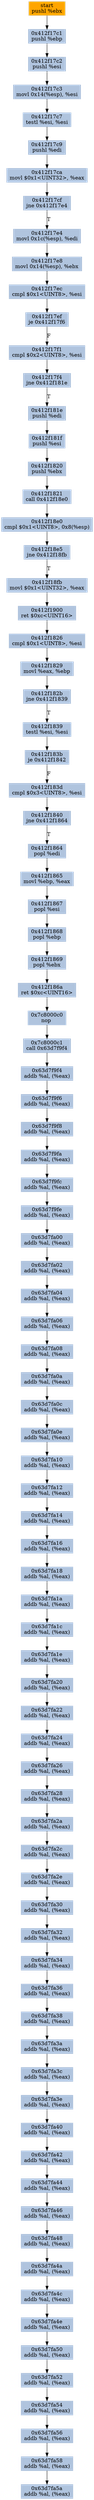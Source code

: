 digraph G {
node[shape=rectangle,style=filled,fillcolor=lightsteelblue,color=lightsteelblue]
bgcolor="transparent"
a0x412f17c0pushl_ebx[label="start\npushl %ebx",color="lightgrey",fillcolor="orange"];
a0x412f17c1pushl_ebp[label="0x412f17c1\npushl %ebp"];
a0x412f17c2pushl_esi[label="0x412f17c2\npushl %esi"];
a0x412f17c3movl_0x14esp__esi[label="0x412f17c3\nmovl 0x14(%esp), %esi"];
a0x412f17c7testl_esi_esi[label="0x412f17c7\ntestl %esi, %esi"];
a0x412f17c9pushl_edi[label="0x412f17c9\npushl %edi"];
a0x412f17camovl_0x1UINT32_eax[label="0x412f17ca\nmovl $0x1<UINT32>, %eax"];
a0x412f17cfjne_0x412f17e4[label="0x412f17cf\njne 0x412f17e4"];
a0x412f17e4movl_0x1cesp__edi[label="0x412f17e4\nmovl 0x1c(%esp), %edi"];
a0x412f17e8movl_0x14esp__ebx[label="0x412f17e8\nmovl 0x14(%esp), %ebx"];
a0x412f17eccmpl_0x1UINT8_esi[label="0x412f17ec\ncmpl $0x1<UINT8>, %esi"];
a0x412f17efje_0x412f17f6[label="0x412f17ef\nje 0x412f17f6"];
a0x412f17f1cmpl_0x2UINT8_esi[label="0x412f17f1\ncmpl $0x2<UINT8>, %esi"];
a0x412f17f4jne_0x412f181e[label="0x412f17f4\njne 0x412f181e"];
a0x412f181epushl_edi[label="0x412f181e\npushl %edi"];
a0x412f181fpushl_esi[label="0x412f181f\npushl %esi"];
a0x412f1820pushl_ebx[label="0x412f1820\npushl %ebx"];
a0x412f1821call_0x412f18e0[label="0x412f1821\ncall 0x412f18e0"];
a0x412f18e0cmpl_0x1UINT8_0x8esp_[label="0x412f18e0\ncmpl $0x1<UINT8>, 0x8(%esp)"];
a0x412f18e5jne_0x412f18fb[label="0x412f18e5\njne 0x412f18fb"];
a0x412f18fbmovl_0x1UINT32_eax[label="0x412f18fb\nmovl $0x1<UINT32>, %eax"];
a0x412f1900ret_0xcUINT16[label="0x412f1900\nret $0xc<UINT16>"];
a0x412f1826cmpl_0x1UINT8_esi[label="0x412f1826\ncmpl $0x1<UINT8>, %esi"];
a0x412f1829movl_eax_ebp[label="0x412f1829\nmovl %eax, %ebp"];
a0x412f182bjne_0x412f1839[label="0x412f182b\njne 0x412f1839"];
a0x412f1839testl_esi_esi[label="0x412f1839\ntestl %esi, %esi"];
a0x412f183bje_0x412f1842[label="0x412f183b\nje 0x412f1842"];
a0x412f183dcmpl_0x3UINT8_esi[label="0x412f183d\ncmpl $0x3<UINT8>, %esi"];
a0x412f1840jne_0x412f1864[label="0x412f1840\njne 0x412f1864"];
a0x412f1864popl_edi[label="0x412f1864\npopl %edi"];
a0x412f1865movl_ebp_eax[label="0x412f1865\nmovl %ebp, %eax"];
a0x412f1867popl_esi[label="0x412f1867\npopl %esi"];
a0x412f1868popl_ebp[label="0x412f1868\npopl %ebp"];
a0x412f1869popl_ebx[label="0x412f1869\npopl %ebx"];
a0x412f186aret_0xcUINT16[label="0x412f186a\nret $0xc<UINT16>"];
a0x7c8000c0nop_[label="0x7c8000c0\nnop "];
a0x7c8000c1call_0x63d7f9f4[label="0x7c8000c1\ncall 0x63d7f9f4"];
a0x63d7f9f4addb_al_eax_[label="0x63d7f9f4\naddb %al, (%eax)"];
a0x63d7f9f6addb_al_eax_[label="0x63d7f9f6\naddb %al, (%eax)"];
a0x63d7f9f8addb_al_eax_[label="0x63d7f9f8\naddb %al, (%eax)"];
a0x63d7f9faaddb_al_eax_[label="0x63d7f9fa\naddb %al, (%eax)"];
a0x63d7f9fcaddb_al_eax_[label="0x63d7f9fc\naddb %al, (%eax)"];
a0x63d7f9feaddb_al_eax_[label="0x63d7f9fe\naddb %al, (%eax)"];
a0x63d7fa00addb_al_eax_[label="0x63d7fa00\naddb %al, (%eax)"];
a0x63d7fa02addb_al_eax_[label="0x63d7fa02\naddb %al, (%eax)"];
a0x63d7fa04addb_al_eax_[label="0x63d7fa04\naddb %al, (%eax)"];
a0x63d7fa06addb_al_eax_[label="0x63d7fa06\naddb %al, (%eax)"];
a0x63d7fa08addb_al_eax_[label="0x63d7fa08\naddb %al, (%eax)"];
a0x63d7fa0aaddb_al_eax_[label="0x63d7fa0a\naddb %al, (%eax)"];
a0x63d7fa0caddb_al_eax_[label="0x63d7fa0c\naddb %al, (%eax)"];
a0x63d7fa0eaddb_al_eax_[label="0x63d7fa0e\naddb %al, (%eax)"];
a0x63d7fa10addb_al_eax_[label="0x63d7fa10\naddb %al, (%eax)"];
a0x63d7fa12addb_al_eax_[label="0x63d7fa12\naddb %al, (%eax)"];
a0x63d7fa14addb_al_eax_[label="0x63d7fa14\naddb %al, (%eax)"];
a0x63d7fa16addb_al_eax_[label="0x63d7fa16\naddb %al, (%eax)"];
a0x63d7fa18addb_al_eax_[label="0x63d7fa18\naddb %al, (%eax)"];
a0x63d7fa1aaddb_al_eax_[label="0x63d7fa1a\naddb %al, (%eax)"];
a0x63d7fa1caddb_al_eax_[label="0x63d7fa1c\naddb %al, (%eax)"];
a0x63d7fa1eaddb_al_eax_[label="0x63d7fa1e\naddb %al, (%eax)"];
a0x63d7fa20addb_al_eax_[label="0x63d7fa20\naddb %al, (%eax)"];
a0x63d7fa22addb_al_eax_[label="0x63d7fa22\naddb %al, (%eax)"];
a0x63d7fa24addb_al_eax_[label="0x63d7fa24\naddb %al, (%eax)"];
a0x63d7fa26addb_al_eax_[label="0x63d7fa26\naddb %al, (%eax)"];
a0x63d7fa28addb_al_eax_[label="0x63d7fa28\naddb %al, (%eax)"];
a0x63d7fa2aaddb_al_eax_[label="0x63d7fa2a\naddb %al, (%eax)"];
a0x63d7fa2caddb_al_eax_[label="0x63d7fa2c\naddb %al, (%eax)"];
a0x63d7fa2eaddb_al_eax_[label="0x63d7fa2e\naddb %al, (%eax)"];
a0x63d7fa30addb_al_eax_[label="0x63d7fa30\naddb %al, (%eax)"];
a0x63d7fa32addb_al_eax_[label="0x63d7fa32\naddb %al, (%eax)"];
a0x63d7fa34addb_al_eax_[label="0x63d7fa34\naddb %al, (%eax)"];
a0x63d7fa36addb_al_eax_[label="0x63d7fa36\naddb %al, (%eax)"];
a0x63d7fa38addb_al_eax_[label="0x63d7fa38\naddb %al, (%eax)"];
a0x63d7fa3aaddb_al_eax_[label="0x63d7fa3a\naddb %al, (%eax)"];
a0x63d7fa3caddb_al_eax_[label="0x63d7fa3c\naddb %al, (%eax)"];
a0x63d7fa3eaddb_al_eax_[label="0x63d7fa3e\naddb %al, (%eax)"];
a0x63d7fa40addb_al_eax_[label="0x63d7fa40\naddb %al, (%eax)"];
a0x63d7fa42addb_al_eax_[label="0x63d7fa42\naddb %al, (%eax)"];
a0x63d7fa44addb_al_eax_[label="0x63d7fa44\naddb %al, (%eax)"];
a0x63d7fa46addb_al_eax_[label="0x63d7fa46\naddb %al, (%eax)"];
a0x63d7fa48addb_al_eax_[label="0x63d7fa48\naddb %al, (%eax)"];
a0x63d7fa4aaddb_al_eax_[label="0x63d7fa4a\naddb %al, (%eax)"];
a0x63d7fa4caddb_al_eax_[label="0x63d7fa4c\naddb %al, (%eax)"];
a0x63d7fa4eaddb_al_eax_[label="0x63d7fa4e\naddb %al, (%eax)"];
a0x63d7fa50addb_al_eax_[label="0x63d7fa50\naddb %al, (%eax)"];
a0x63d7fa52addb_al_eax_[label="0x63d7fa52\naddb %al, (%eax)"];
a0x63d7fa54addb_al_eax_[label="0x63d7fa54\naddb %al, (%eax)"];
a0x63d7fa56addb_al_eax_[label="0x63d7fa56\naddb %al, (%eax)"];
a0x63d7fa58addb_al_eax_[label="0x63d7fa58\naddb %al, (%eax)"];
a0x63d7fa5aaddb_al_eax_[label="0x63d7fa5a\naddb %al, (%eax)"];
a0x412f17c0pushl_ebx -> a0x412f17c1pushl_ebp [color="#000000"];
a0x412f17c1pushl_ebp -> a0x412f17c2pushl_esi [color="#000000"];
a0x412f17c2pushl_esi -> a0x412f17c3movl_0x14esp__esi [color="#000000"];
a0x412f17c3movl_0x14esp__esi -> a0x412f17c7testl_esi_esi [color="#000000"];
a0x412f17c7testl_esi_esi -> a0x412f17c9pushl_edi [color="#000000"];
a0x412f17c9pushl_edi -> a0x412f17camovl_0x1UINT32_eax [color="#000000"];
a0x412f17camovl_0x1UINT32_eax -> a0x412f17cfjne_0x412f17e4 [color="#000000"];
a0x412f17cfjne_0x412f17e4 -> a0x412f17e4movl_0x1cesp__edi [color="#000000",label="T"];
a0x412f17e4movl_0x1cesp__edi -> a0x412f17e8movl_0x14esp__ebx [color="#000000"];
a0x412f17e8movl_0x14esp__ebx -> a0x412f17eccmpl_0x1UINT8_esi [color="#000000"];
a0x412f17eccmpl_0x1UINT8_esi -> a0x412f17efje_0x412f17f6 [color="#000000"];
a0x412f17efje_0x412f17f6 -> a0x412f17f1cmpl_0x2UINT8_esi [color="#000000",label="F"];
a0x412f17f1cmpl_0x2UINT8_esi -> a0x412f17f4jne_0x412f181e [color="#000000"];
a0x412f17f4jne_0x412f181e -> a0x412f181epushl_edi [color="#000000",label="T"];
a0x412f181epushl_edi -> a0x412f181fpushl_esi [color="#000000"];
a0x412f181fpushl_esi -> a0x412f1820pushl_ebx [color="#000000"];
a0x412f1820pushl_ebx -> a0x412f1821call_0x412f18e0 [color="#000000"];
a0x412f1821call_0x412f18e0 -> a0x412f18e0cmpl_0x1UINT8_0x8esp_ [color="#000000"];
a0x412f18e0cmpl_0x1UINT8_0x8esp_ -> a0x412f18e5jne_0x412f18fb [color="#000000"];
a0x412f18e5jne_0x412f18fb -> a0x412f18fbmovl_0x1UINT32_eax [color="#000000",label="T"];
a0x412f18fbmovl_0x1UINT32_eax -> a0x412f1900ret_0xcUINT16 [color="#000000"];
a0x412f1900ret_0xcUINT16 -> a0x412f1826cmpl_0x1UINT8_esi [color="#000000"];
a0x412f1826cmpl_0x1UINT8_esi -> a0x412f1829movl_eax_ebp [color="#000000"];
a0x412f1829movl_eax_ebp -> a0x412f182bjne_0x412f1839 [color="#000000"];
a0x412f182bjne_0x412f1839 -> a0x412f1839testl_esi_esi [color="#000000",label="T"];
a0x412f1839testl_esi_esi -> a0x412f183bje_0x412f1842 [color="#000000"];
a0x412f183bje_0x412f1842 -> a0x412f183dcmpl_0x3UINT8_esi [color="#000000",label="F"];
a0x412f183dcmpl_0x3UINT8_esi -> a0x412f1840jne_0x412f1864 [color="#000000"];
a0x412f1840jne_0x412f1864 -> a0x412f1864popl_edi [color="#000000",label="T"];
a0x412f1864popl_edi -> a0x412f1865movl_ebp_eax [color="#000000"];
a0x412f1865movl_ebp_eax -> a0x412f1867popl_esi [color="#000000"];
a0x412f1867popl_esi -> a0x412f1868popl_ebp [color="#000000"];
a0x412f1868popl_ebp -> a0x412f1869popl_ebx [color="#000000"];
a0x412f1869popl_ebx -> a0x412f186aret_0xcUINT16 [color="#000000"];
a0x412f186aret_0xcUINT16 -> a0x7c8000c0nop_ [color="#000000"];
a0x7c8000c0nop_ -> a0x7c8000c1call_0x63d7f9f4 [color="#000000"];
a0x7c8000c1call_0x63d7f9f4 -> a0x63d7f9f4addb_al_eax_ [color="#000000"];
a0x63d7f9f4addb_al_eax_ -> a0x63d7f9f6addb_al_eax_ [color="#000000"];
a0x63d7f9f6addb_al_eax_ -> a0x63d7f9f8addb_al_eax_ [color="#000000"];
a0x63d7f9f8addb_al_eax_ -> a0x63d7f9faaddb_al_eax_ [color="#000000"];
a0x63d7f9faaddb_al_eax_ -> a0x63d7f9fcaddb_al_eax_ [color="#000000"];
a0x63d7f9fcaddb_al_eax_ -> a0x63d7f9feaddb_al_eax_ [color="#000000"];
a0x63d7f9feaddb_al_eax_ -> a0x63d7fa00addb_al_eax_ [color="#000000"];
a0x63d7fa00addb_al_eax_ -> a0x63d7fa02addb_al_eax_ [color="#000000"];
a0x63d7fa02addb_al_eax_ -> a0x63d7fa04addb_al_eax_ [color="#000000"];
a0x63d7fa04addb_al_eax_ -> a0x63d7fa06addb_al_eax_ [color="#000000"];
a0x63d7fa06addb_al_eax_ -> a0x63d7fa08addb_al_eax_ [color="#000000"];
a0x63d7fa08addb_al_eax_ -> a0x63d7fa0aaddb_al_eax_ [color="#000000"];
a0x63d7fa0aaddb_al_eax_ -> a0x63d7fa0caddb_al_eax_ [color="#000000"];
a0x63d7fa0caddb_al_eax_ -> a0x63d7fa0eaddb_al_eax_ [color="#000000"];
a0x63d7fa0eaddb_al_eax_ -> a0x63d7fa10addb_al_eax_ [color="#000000"];
a0x63d7fa10addb_al_eax_ -> a0x63d7fa12addb_al_eax_ [color="#000000"];
a0x63d7fa12addb_al_eax_ -> a0x63d7fa14addb_al_eax_ [color="#000000"];
a0x63d7fa14addb_al_eax_ -> a0x63d7fa16addb_al_eax_ [color="#000000"];
a0x63d7fa16addb_al_eax_ -> a0x63d7fa18addb_al_eax_ [color="#000000"];
a0x63d7fa18addb_al_eax_ -> a0x63d7fa1aaddb_al_eax_ [color="#000000"];
a0x63d7fa1aaddb_al_eax_ -> a0x63d7fa1caddb_al_eax_ [color="#000000"];
a0x63d7fa1caddb_al_eax_ -> a0x63d7fa1eaddb_al_eax_ [color="#000000"];
a0x63d7fa1eaddb_al_eax_ -> a0x63d7fa20addb_al_eax_ [color="#000000"];
a0x63d7fa20addb_al_eax_ -> a0x63d7fa22addb_al_eax_ [color="#000000"];
a0x63d7fa22addb_al_eax_ -> a0x63d7fa24addb_al_eax_ [color="#000000"];
a0x63d7fa24addb_al_eax_ -> a0x63d7fa26addb_al_eax_ [color="#000000"];
a0x63d7fa26addb_al_eax_ -> a0x63d7fa28addb_al_eax_ [color="#000000"];
a0x63d7fa28addb_al_eax_ -> a0x63d7fa2aaddb_al_eax_ [color="#000000"];
a0x63d7fa2aaddb_al_eax_ -> a0x63d7fa2caddb_al_eax_ [color="#000000"];
a0x63d7fa2caddb_al_eax_ -> a0x63d7fa2eaddb_al_eax_ [color="#000000"];
a0x63d7fa2eaddb_al_eax_ -> a0x63d7fa30addb_al_eax_ [color="#000000"];
a0x63d7fa30addb_al_eax_ -> a0x63d7fa32addb_al_eax_ [color="#000000"];
a0x63d7fa32addb_al_eax_ -> a0x63d7fa34addb_al_eax_ [color="#000000"];
a0x63d7fa34addb_al_eax_ -> a0x63d7fa36addb_al_eax_ [color="#000000"];
a0x63d7fa36addb_al_eax_ -> a0x63d7fa38addb_al_eax_ [color="#000000"];
a0x63d7fa38addb_al_eax_ -> a0x63d7fa3aaddb_al_eax_ [color="#000000"];
a0x63d7fa3aaddb_al_eax_ -> a0x63d7fa3caddb_al_eax_ [color="#000000"];
a0x63d7fa3caddb_al_eax_ -> a0x63d7fa3eaddb_al_eax_ [color="#000000"];
a0x63d7fa3eaddb_al_eax_ -> a0x63d7fa40addb_al_eax_ [color="#000000"];
a0x63d7fa40addb_al_eax_ -> a0x63d7fa42addb_al_eax_ [color="#000000"];
a0x63d7fa42addb_al_eax_ -> a0x63d7fa44addb_al_eax_ [color="#000000"];
a0x63d7fa44addb_al_eax_ -> a0x63d7fa46addb_al_eax_ [color="#000000"];
a0x63d7fa46addb_al_eax_ -> a0x63d7fa48addb_al_eax_ [color="#000000"];
a0x63d7fa48addb_al_eax_ -> a0x63d7fa4aaddb_al_eax_ [color="#000000"];
a0x63d7fa4aaddb_al_eax_ -> a0x63d7fa4caddb_al_eax_ [color="#000000"];
a0x63d7fa4caddb_al_eax_ -> a0x63d7fa4eaddb_al_eax_ [color="#000000"];
a0x63d7fa4eaddb_al_eax_ -> a0x63d7fa50addb_al_eax_ [color="#000000"];
a0x63d7fa50addb_al_eax_ -> a0x63d7fa52addb_al_eax_ [color="#000000"];
a0x63d7fa52addb_al_eax_ -> a0x63d7fa54addb_al_eax_ [color="#000000"];
a0x63d7fa54addb_al_eax_ -> a0x63d7fa56addb_al_eax_ [color="#000000"];
a0x63d7fa56addb_al_eax_ -> a0x63d7fa58addb_al_eax_ [color="#000000"];
a0x63d7fa58addb_al_eax_ -> a0x63d7fa5aaddb_al_eax_ [color="#000000"];
}
